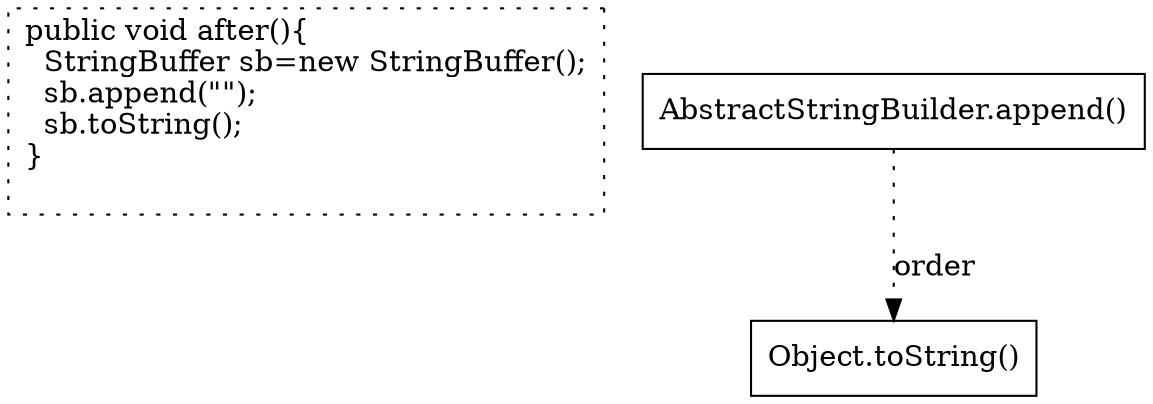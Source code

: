 digraph "Test_collapse1.after#" {
0 [label="public void after(){\l  StringBuffer sb=new StringBuffer();\l  sb.append(\"\");\l  sb.toString();\l}\l\l" shape=box style=dotted]
1 [label="AbstractStringBuilder.append()" shape=box]
2 [label="Object.toString()" shape=box]
1 -> 2 [label="order" style=dotted];
}